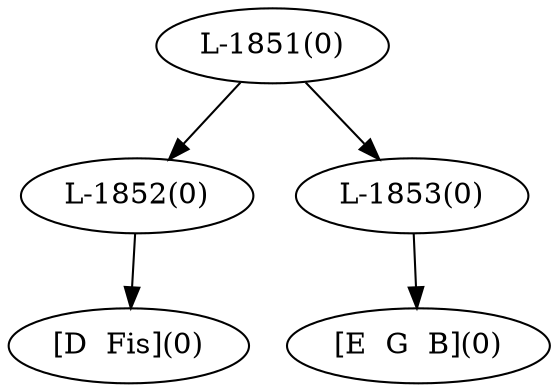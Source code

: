 digraph sample{
"L-1852(0)"->"[D  Fis](0)"
"L-1853(0)"->"[E  G  B](0)"
"L-1851(0)"->"L-1852(0)"
"L-1851(0)"->"L-1853(0)"
{rank = min; "L-1851(0)"}
{rank = same; "L-1852(0)"; "L-1853(0)";}
{rank = max; "[D  Fis](0)"; "[E  G  B](0)";}
}